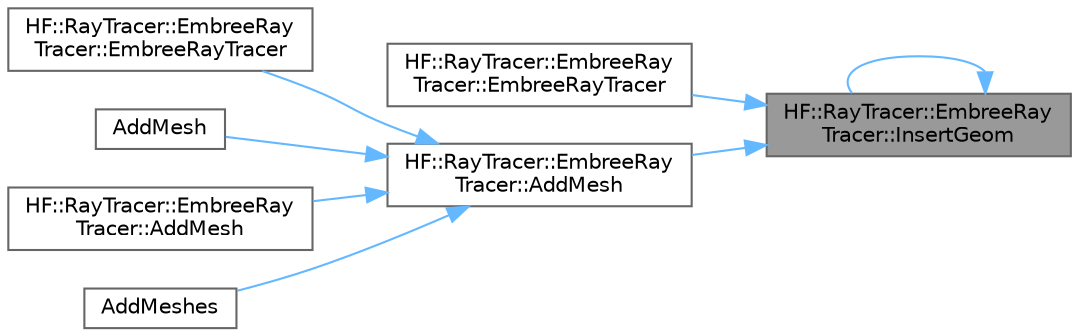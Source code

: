 digraph "HF::RayTracer::EmbreeRayTracer::InsertGeom"
{
 // LATEX_PDF_SIZE
  bgcolor="transparent";
  edge [fontname=Helvetica,fontsize=10,labelfontname=Helvetica,labelfontsize=10];
  node [fontname=Helvetica,fontsize=10,shape=box,height=0.2,width=0.4];
  rankdir="RL";
  Node1 [label="HF::RayTracer::EmbreeRay\lTracer::InsertGeom",height=0.2,width=0.4,color="gray40", fillcolor="grey60", style="filled", fontcolor="black",tooltip="Attach geometry to the current scene."];
  Node1 -> Node2 [dir="back",color="steelblue1",style="solid"];
  Node2 [label="HF::RayTracer::EmbreeRay\lTracer::EmbreeRayTracer",height=0.2,width=0.4,color="grey40", fillcolor="white", style="filled",URL="$a01411.html#a99f9cf2231668b40902c19d6b886865a",tooltip="Create a new Raytracer and generate its BVH from a flat array of vertices."];
  Node1 -> Node3 [dir="back",color="steelblue1",style="solid"];
  Node3 [label="HF::RayTracer::EmbreeRay\lTracer::AddMesh",height=0.2,width=0.4,color="grey40", fillcolor="white", style="filled",URL="$a01411.html#a6425a0f8f4a3ef8073e734ceb745cd1e",tooltip="Add a new mesh to this raytracer's BVH with the specified ID."];
  Node3 -> Node4 [dir="back",color="steelblue1",style="solid"];
  Node4 [label="HF::RayTracer::EmbreeRay\lTracer::EmbreeRayTracer",height=0.2,width=0.4,color="grey40", fillcolor="white", style="filled",URL="$a01411.html#a0a3fa22a253ce3a7738f01286c11f589",tooltip="Create a new EmbreeRayTracer and add a single mesh to the scene."];
  Node3 -> Node5 [dir="back",color="steelblue1",style="solid"];
  Node5 [label="AddMesh",height=0.2,width=0.4,color="grey40", fillcolor="white", style="filled",URL="$a00457.html#ga7f80c3aff3b2a8a28794830913ef2a36",tooltip="Add a new mesh to a raytracer."];
  Node3 -> Node6 [dir="back",color="steelblue1",style="solid"];
  Node6 [label="HF::RayTracer::EmbreeRay\lTracer::AddMesh",height=0.2,width=0.4,color="grey40", fillcolor="white", style="filled",URL="$a01411.html#a3d478f577e30d1b437421224134b5a38",tooltip="Add several new meshes to the BVH."];
  Node3 -> Node7 [dir="back",color="steelblue1",style="solid"];
  Node7 [label="AddMeshes",height=0.2,width=0.4,color="grey40", fillcolor="white", style="filled",URL="$a00457.html#ga06215cb24d54f979920f6022af214a00",tooltip="Add a new mesh to a raytracer."];
  Node1 -> Node1 [dir="back",color="steelblue1",style="solid"];
}
